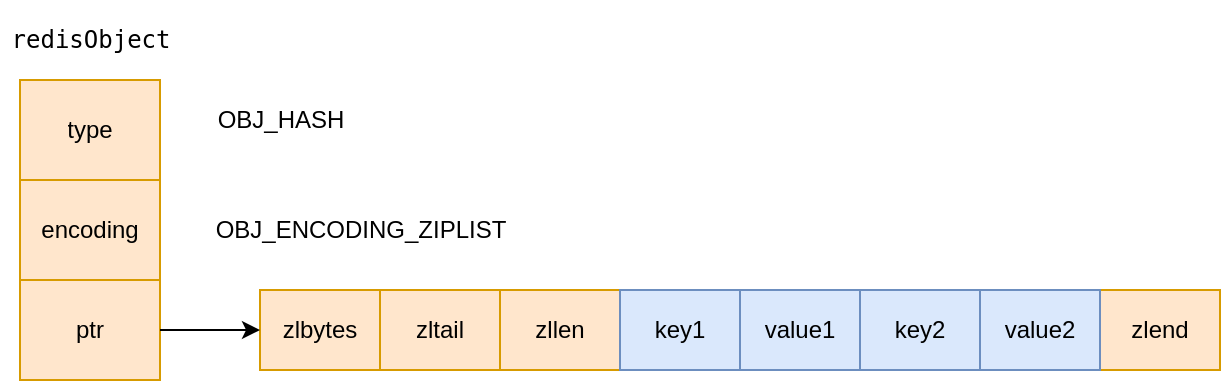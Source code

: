 <mxfile version="15.4.0" type="device"><diagram id="CMoaodebi6JWvgBAwanJ" name="第 1 页"><mxGraphModel dx="946" dy="626" grid="1" gridSize="10" guides="1" tooltips="1" connect="1" arrows="1" fold="1" page="1" pageScale="1" pageWidth="827" pageHeight="1169" math="0" shadow="0"><root><mxCell id="0"/><mxCell id="1" parent="0"/><mxCell id="ACM-8o3-MC1-ZCbYrj82-1" value="" style="shape=table;html=1;whiteSpace=wrap;startSize=0;container=1;collapsible=0;childLayout=tableLayout;fillColor=#ffe6cc;strokeColor=#d79b00;" vertex="1" parent="1"><mxGeometry x="180" y="160" width="70" height="150" as="geometry"/></mxCell><mxCell id="ACM-8o3-MC1-ZCbYrj82-2" value="" style="shape=partialRectangle;html=1;whiteSpace=wrap;collapsible=0;dropTarget=0;pointerEvents=0;fillColor=none;top=0;left=0;bottom=0;right=0;points=[[0,0.5],[1,0.5]];portConstraint=eastwest;" vertex="1" parent="ACM-8o3-MC1-ZCbYrj82-1"><mxGeometry width="70" height="50" as="geometry"/></mxCell><mxCell id="ACM-8o3-MC1-ZCbYrj82-3" value="type&lt;br&gt;" style="shape=partialRectangle;html=1;whiteSpace=wrap;connectable=0;fillColor=none;top=0;left=0;bottom=0;right=0;overflow=hidden;pointerEvents=1;" vertex="1" parent="ACM-8o3-MC1-ZCbYrj82-2"><mxGeometry width="70" height="50" as="geometry"><mxRectangle width="70" height="50" as="alternateBounds"/></mxGeometry></mxCell><mxCell id="ACM-8o3-MC1-ZCbYrj82-6" value="" style="shape=partialRectangle;html=1;whiteSpace=wrap;collapsible=0;dropTarget=0;pointerEvents=0;fillColor=none;top=0;left=0;bottom=0;right=0;points=[[0,0.5],[1,0.5]];portConstraint=eastwest;" vertex="1" parent="ACM-8o3-MC1-ZCbYrj82-1"><mxGeometry y="50" width="70" height="50" as="geometry"/></mxCell><mxCell id="ACM-8o3-MC1-ZCbYrj82-7" value="encoding" style="shape=partialRectangle;html=1;whiteSpace=wrap;connectable=0;fillColor=none;top=0;left=0;bottom=0;right=0;overflow=hidden;pointerEvents=1;" vertex="1" parent="ACM-8o3-MC1-ZCbYrj82-6"><mxGeometry width="70" height="50" as="geometry"><mxRectangle width="70" height="50" as="alternateBounds"/></mxGeometry></mxCell><mxCell id="ACM-8o3-MC1-ZCbYrj82-10" value="" style="shape=partialRectangle;html=1;whiteSpace=wrap;collapsible=0;dropTarget=0;pointerEvents=0;fillColor=none;top=0;left=0;bottom=0;right=0;points=[[0,0.5],[1,0.5]];portConstraint=eastwest;" vertex="1" parent="ACM-8o3-MC1-ZCbYrj82-1"><mxGeometry y="100" width="70" height="50" as="geometry"/></mxCell><mxCell id="ACM-8o3-MC1-ZCbYrj82-11" value="ptr" style="shape=partialRectangle;html=1;whiteSpace=wrap;connectable=0;fillColor=none;top=0;left=0;bottom=0;right=0;overflow=hidden;pointerEvents=1;" vertex="1" parent="ACM-8o3-MC1-ZCbYrj82-10"><mxGeometry width="70" height="50" as="geometry"><mxRectangle width="70" height="50" as="alternateBounds"/></mxGeometry></mxCell><mxCell id="ACM-8o3-MC1-ZCbYrj82-14" value="&lt;pre&gt;redisObject&lt;/pre&gt;" style="text;html=1;align=center;verticalAlign=middle;resizable=0;points=[];autosize=1;strokeColor=none;fillColor=none;" vertex="1" parent="1"><mxGeometry x="170" y="120" width="90" height="40" as="geometry"/></mxCell><mxCell id="ACM-8o3-MC1-ZCbYrj82-24" value="&lt;span&gt;zlbytes&lt;/span&gt;" style="rounded=0;whiteSpace=wrap;html=1;fillColor=#ffe6cc;strokeColor=#d79b00;" vertex="1" parent="1"><mxGeometry x="300" y="265" width="60" height="40" as="geometry"/></mxCell><mxCell id="ACM-8o3-MC1-ZCbYrj82-25" value="&lt;span&gt;zltail&lt;/span&gt;" style="rounded=0;whiteSpace=wrap;html=1;fillColor=#ffe6cc;strokeColor=#d79b00;" vertex="1" parent="1"><mxGeometry x="360" y="265" width="60" height="40" as="geometry"/></mxCell><mxCell id="ACM-8o3-MC1-ZCbYrj82-26" value="&lt;span&gt;zllen&lt;/span&gt;" style="rounded=0;whiteSpace=wrap;html=1;fillColor=#ffe6cc;strokeColor=#d79b00;" vertex="1" parent="1"><mxGeometry x="420" y="265" width="60" height="40" as="geometry"/></mxCell><mxCell id="ACM-8o3-MC1-ZCbYrj82-27" value="key1" style="rounded=0;whiteSpace=wrap;html=1;fillColor=#dae8fc;strokeColor=#6c8ebf;" vertex="1" parent="1"><mxGeometry x="480" y="265" width="60" height="40" as="geometry"/></mxCell><mxCell id="ACM-8o3-MC1-ZCbYrj82-28" value="value1" style="rounded=0;whiteSpace=wrap;html=1;fillColor=#dae8fc;strokeColor=#6c8ebf;" vertex="1" parent="1"><mxGeometry x="540" y="265" width="60" height="40" as="geometry"/></mxCell><mxCell id="ACM-8o3-MC1-ZCbYrj82-29" value="key2" style="rounded=0;whiteSpace=wrap;html=1;fillColor=#dae8fc;strokeColor=#6c8ebf;" vertex="1" parent="1"><mxGeometry x="600" y="265" width="60" height="40" as="geometry"/></mxCell><mxCell id="ACM-8o3-MC1-ZCbYrj82-30" value="&lt;span&gt;zlend&lt;/span&gt;" style="rounded=0;whiteSpace=wrap;html=1;fillColor=#ffe6cc;strokeColor=#d79b00;" vertex="1" parent="1"><mxGeometry x="720" y="265" width="60" height="40" as="geometry"/></mxCell><mxCell id="ACM-8o3-MC1-ZCbYrj82-31" value="value2" style="rounded=0;whiteSpace=wrap;html=1;fillColor=#dae8fc;strokeColor=#6c8ebf;" vertex="1" parent="1"><mxGeometry x="660" y="265" width="60" height="40" as="geometry"/></mxCell><mxCell id="ACM-8o3-MC1-ZCbYrj82-32" style="edgeStyle=orthogonalEdgeStyle;rounded=0;orthogonalLoop=1;jettySize=auto;html=1;exitX=1;exitY=0.5;exitDx=0;exitDy=0;entryX=0;entryY=0.5;entryDx=0;entryDy=0;" edge="1" parent="1" source="ACM-8o3-MC1-ZCbYrj82-10" target="ACM-8o3-MC1-ZCbYrj82-24"><mxGeometry relative="1" as="geometry"/></mxCell><mxCell id="ACM-8o3-MC1-ZCbYrj82-33" value="&lt;span&gt;OBJ_HASH&lt;/span&gt;" style="text;html=1;align=center;verticalAlign=middle;resizable=0;points=[];autosize=1;strokeColor=none;fillColor=none;" vertex="1" parent="1"><mxGeometry x="270" y="170" width="80" height="20" as="geometry"/></mxCell><mxCell id="ACM-8o3-MC1-ZCbYrj82-34" value="&lt;pre&gt;&lt;font face=&quot;Helvetica&quot;&gt;OBJ_ENCODING_ZIPLIST&lt;/font&gt;&lt;/pre&gt;" style="text;html=1;align=center;verticalAlign=middle;resizable=0;points=[];autosize=1;strokeColor=none;fillColor=none;" vertex="1" parent="1"><mxGeometry x="270" y="215" width="160" height="40" as="geometry"/></mxCell></root></mxGraphModel></diagram></mxfile>